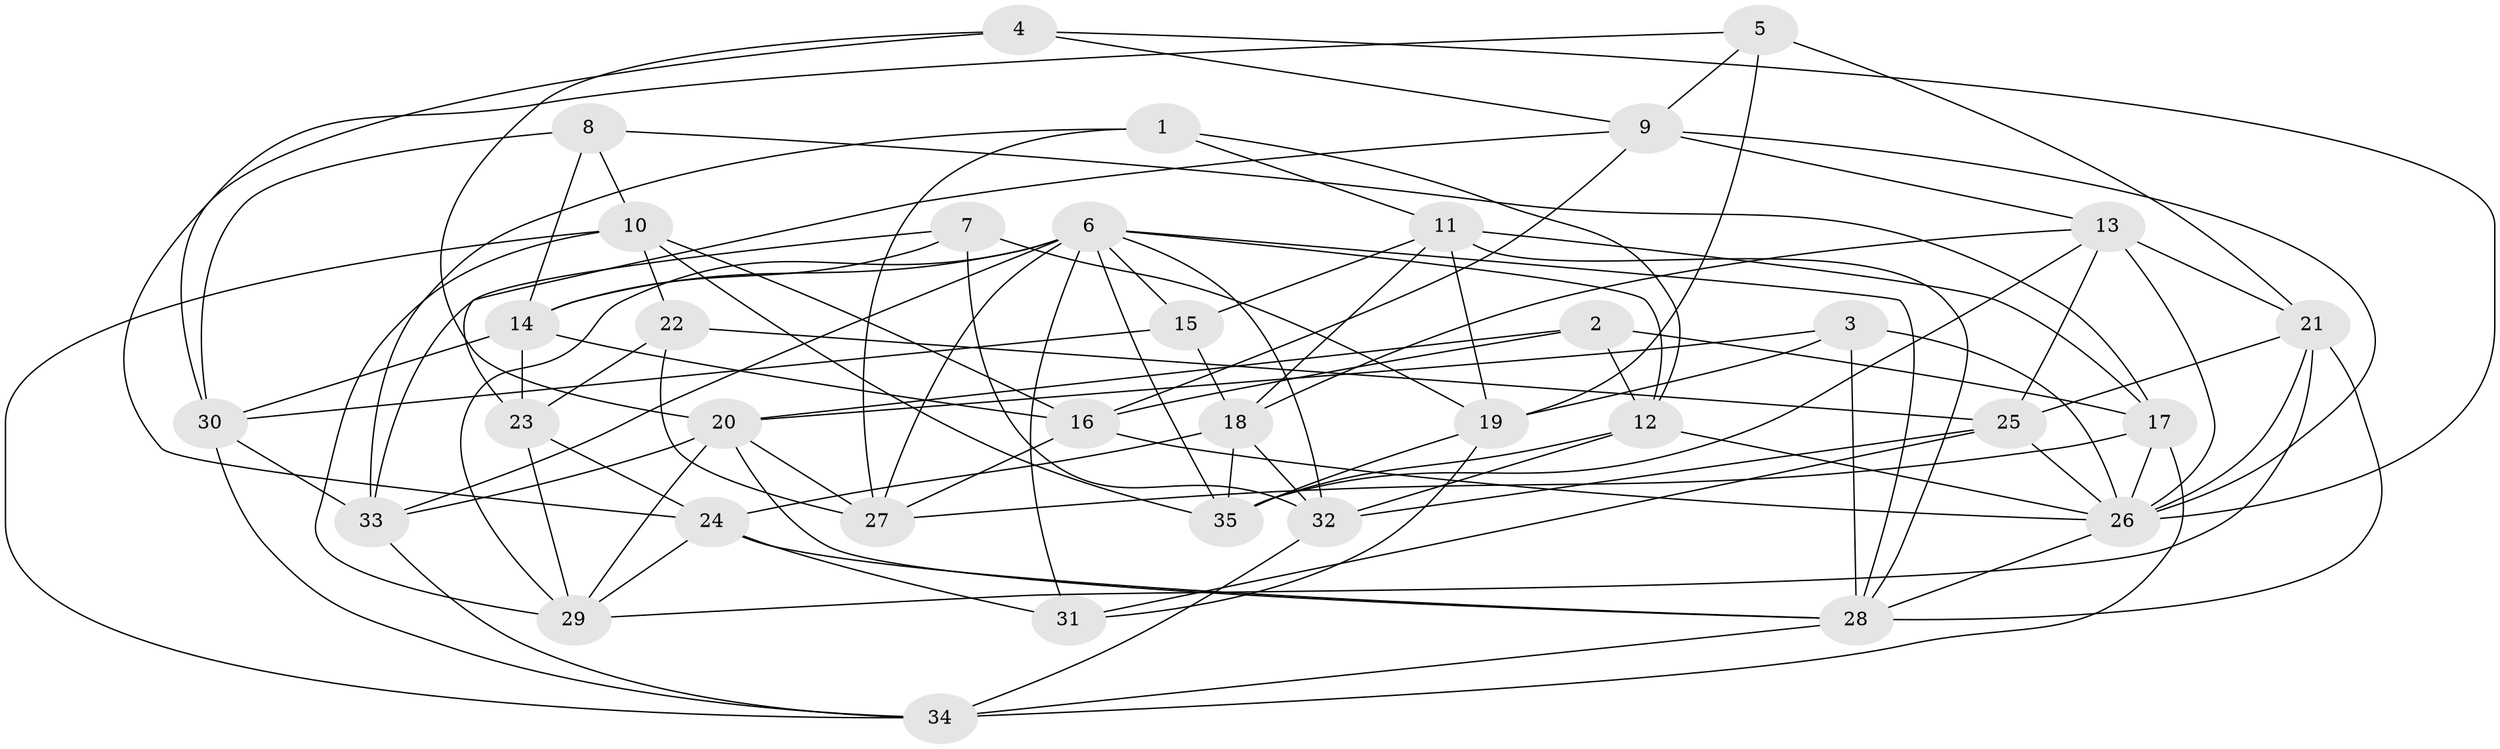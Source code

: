// original degree distribution, {4: 1.0}
// Generated by graph-tools (version 1.1) at 2025/50/03/09/25 03:50:46]
// undirected, 35 vertices, 100 edges
graph export_dot {
graph [start="1"]
  node [color=gray90,style=filled];
  1;
  2;
  3;
  4;
  5;
  6;
  7;
  8;
  9;
  10;
  11;
  12;
  13;
  14;
  15;
  16;
  17;
  18;
  19;
  20;
  21;
  22;
  23;
  24;
  25;
  26;
  27;
  28;
  29;
  30;
  31;
  32;
  33;
  34;
  35;
  1 -- 11 [weight=1.0];
  1 -- 12 [weight=1.0];
  1 -- 27 [weight=1.0];
  1 -- 33 [weight=1.0];
  2 -- 12 [weight=1.0];
  2 -- 16 [weight=1.0];
  2 -- 17 [weight=1.0];
  2 -- 20 [weight=1.0];
  3 -- 19 [weight=1.0];
  3 -- 20 [weight=1.0];
  3 -- 26 [weight=1.0];
  3 -- 28 [weight=1.0];
  4 -- 9 [weight=1.0];
  4 -- 20 [weight=1.0];
  4 -- 24 [weight=1.0];
  4 -- 26 [weight=1.0];
  5 -- 9 [weight=1.0];
  5 -- 19 [weight=1.0];
  5 -- 21 [weight=1.0];
  5 -- 30 [weight=1.0];
  6 -- 12 [weight=1.0];
  6 -- 14 [weight=1.0];
  6 -- 15 [weight=1.0];
  6 -- 27 [weight=1.0];
  6 -- 28 [weight=1.0];
  6 -- 29 [weight=1.0];
  6 -- 31 [weight=1.0];
  6 -- 32 [weight=1.0];
  6 -- 33 [weight=1.0];
  6 -- 35 [weight=1.0];
  7 -- 14 [weight=1.0];
  7 -- 19 [weight=1.0];
  7 -- 32 [weight=1.0];
  7 -- 33 [weight=1.0];
  8 -- 10 [weight=1.0];
  8 -- 14 [weight=1.0];
  8 -- 17 [weight=1.0];
  8 -- 30 [weight=1.0];
  9 -- 13 [weight=1.0];
  9 -- 16 [weight=1.0];
  9 -- 23 [weight=1.0];
  9 -- 26 [weight=1.0];
  10 -- 16 [weight=1.0];
  10 -- 22 [weight=1.0];
  10 -- 29 [weight=1.0];
  10 -- 34 [weight=1.0];
  10 -- 35 [weight=1.0];
  11 -- 15 [weight=1.0];
  11 -- 17 [weight=1.0];
  11 -- 18 [weight=1.0];
  11 -- 19 [weight=1.0];
  11 -- 28 [weight=1.0];
  12 -- 26 [weight=1.0];
  12 -- 32 [weight=1.0];
  12 -- 35 [weight=1.0];
  13 -- 18 [weight=1.0];
  13 -- 21 [weight=1.0];
  13 -- 25 [weight=1.0];
  13 -- 26 [weight=1.0];
  13 -- 35 [weight=1.0];
  14 -- 16 [weight=1.0];
  14 -- 23 [weight=1.0];
  14 -- 30 [weight=1.0];
  15 -- 18 [weight=1.0];
  15 -- 30 [weight=1.0];
  16 -- 26 [weight=1.0];
  16 -- 27 [weight=1.0];
  17 -- 26 [weight=1.0];
  17 -- 27 [weight=1.0];
  17 -- 34 [weight=1.0];
  18 -- 24 [weight=1.0];
  18 -- 32 [weight=1.0];
  18 -- 35 [weight=1.0];
  19 -- 31 [weight=1.0];
  19 -- 35 [weight=1.0];
  20 -- 27 [weight=1.0];
  20 -- 28 [weight=1.0];
  20 -- 29 [weight=2.0];
  20 -- 33 [weight=1.0];
  21 -- 25 [weight=1.0];
  21 -- 26 [weight=1.0];
  21 -- 28 [weight=1.0];
  21 -- 29 [weight=1.0];
  22 -- 23 [weight=1.0];
  22 -- 25 [weight=1.0];
  22 -- 27 [weight=1.0];
  23 -- 24 [weight=1.0];
  23 -- 29 [weight=2.0];
  24 -- 28 [weight=1.0];
  24 -- 29 [weight=1.0];
  24 -- 31 [weight=1.0];
  25 -- 26 [weight=1.0];
  25 -- 31 [weight=1.0];
  25 -- 32 [weight=1.0];
  26 -- 28 [weight=1.0];
  28 -- 34 [weight=1.0];
  30 -- 33 [weight=1.0];
  30 -- 34 [weight=1.0];
  32 -- 34 [weight=1.0];
  33 -- 34 [weight=1.0];
}
